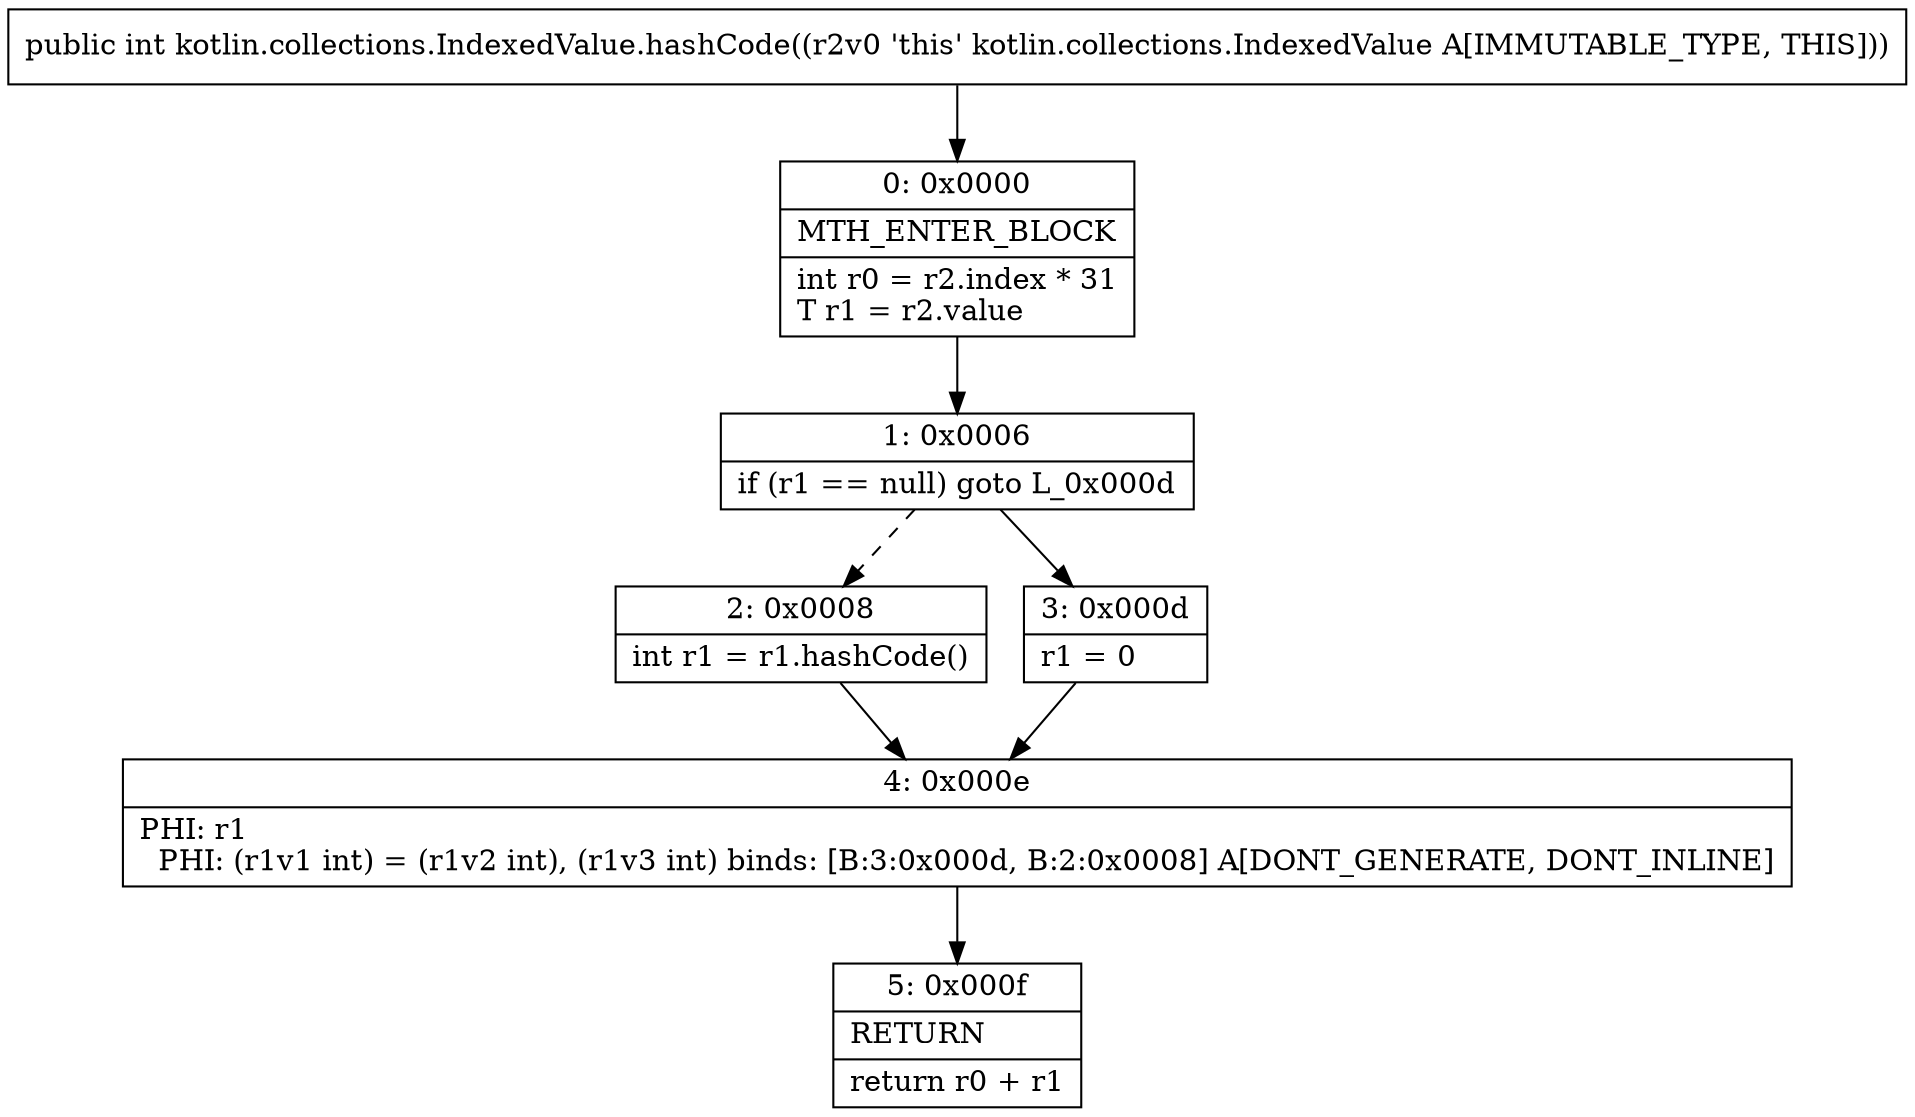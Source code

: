 digraph "CFG forkotlin.collections.IndexedValue.hashCode()I" {
Node_0 [shape=record,label="{0\:\ 0x0000|MTH_ENTER_BLOCK\l|int r0 = r2.index * 31\lT r1 = r2.value\l}"];
Node_1 [shape=record,label="{1\:\ 0x0006|if (r1 == null) goto L_0x000d\l}"];
Node_2 [shape=record,label="{2\:\ 0x0008|int r1 = r1.hashCode()\l}"];
Node_3 [shape=record,label="{3\:\ 0x000d|r1 = 0\l}"];
Node_4 [shape=record,label="{4\:\ 0x000e|PHI: r1 \l  PHI: (r1v1 int) = (r1v2 int), (r1v3 int) binds: [B:3:0x000d, B:2:0x0008] A[DONT_GENERATE, DONT_INLINE]\l}"];
Node_5 [shape=record,label="{5\:\ 0x000f|RETURN\l|return r0 + r1\l}"];
MethodNode[shape=record,label="{public int kotlin.collections.IndexedValue.hashCode((r2v0 'this' kotlin.collections.IndexedValue A[IMMUTABLE_TYPE, THIS])) }"];
MethodNode -> Node_0;
Node_0 -> Node_1;
Node_1 -> Node_2[style=dashed];
Node_1 -> Node_3;
Node_2 -> Node_4;
Node_3 -> Node_4;
Node_4 -> Node_5;
}

